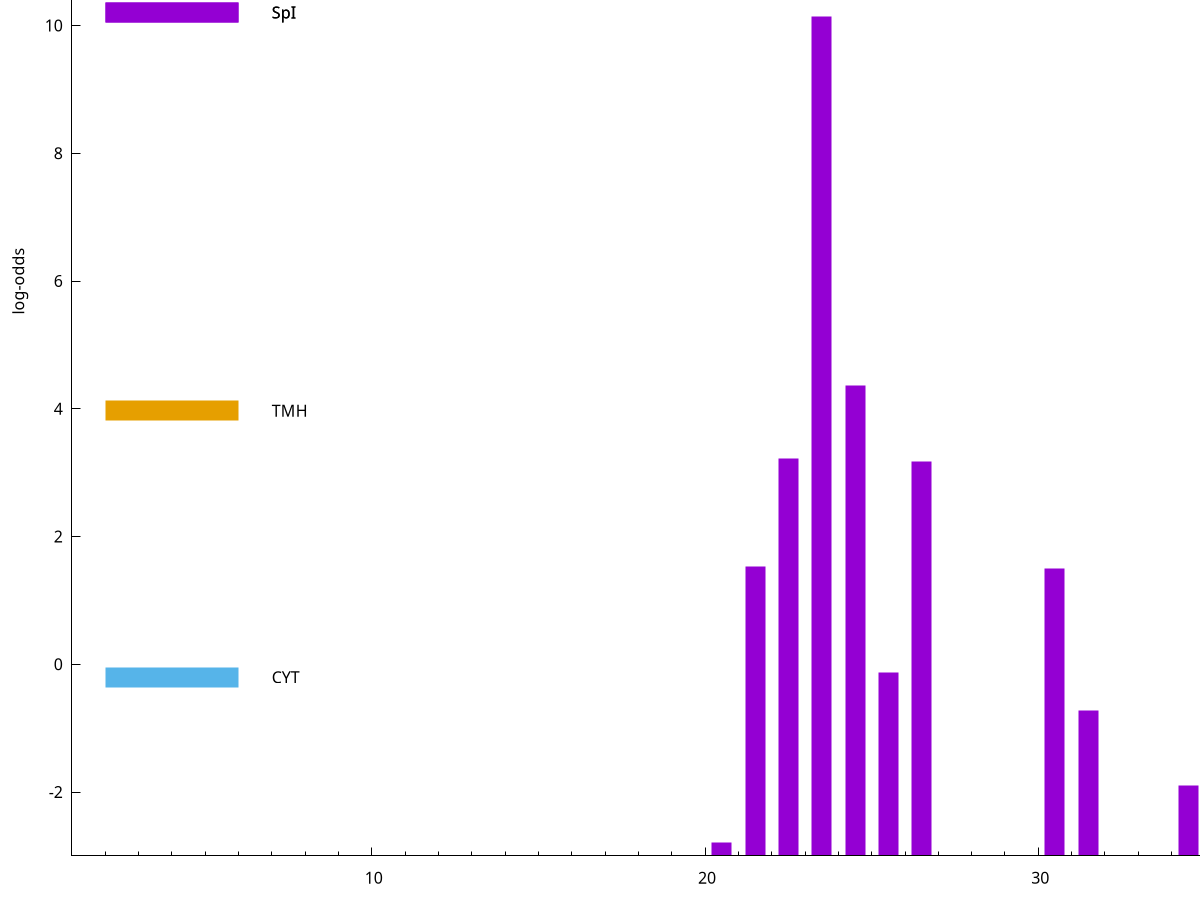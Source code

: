 set title "LipoP predictions for SRR3996261.gff"
set size 2., 1.4
set xrange [1:70] 
set mxtics 10
set yrange [-3:15]
set y2range [0:18]
set ylabel "log-odds"
set term postscript eps color solid "Helvetica" 30
set output "SRR3996261.gff13.eps"
set arrow from 2,10.2058 to 6,10.2058 nohead lt 1 lw 20
set label "SpI" at 7,10.2058
set arrow from 2,3.97035 to 6,3.97035 nohead lt 4 lw 20
set label "TMH" at 7,3.97035
set arrow from 2,-0.200913 to 6,-0.200913 nohead lt 3 lw 20
set label "CYT" at 7,-0.200913
set arrow from 2,10.2058 to 6,10.2058 nohead lt 1 lw 20
set label "SpI" at 7,10.2058
# NOTE: The scores below are the log-odds scores with the threshold
# NOTE: subtracted (a hack to make gnuplot make the histogram all
# NOTE: look nice).
plot "-" axes x1y2 title "" with impulses lt 1 lw 20
23.500000 13.147400
24.500000 7.363140
22.500000 6.227950
26.500000 6.180890
21.500000 4.532680
30.500000 4.493080
25.500000 2.872492
31.500000 2.284349
34.500000 1.101270
20.500000 0.212430
e
exit
